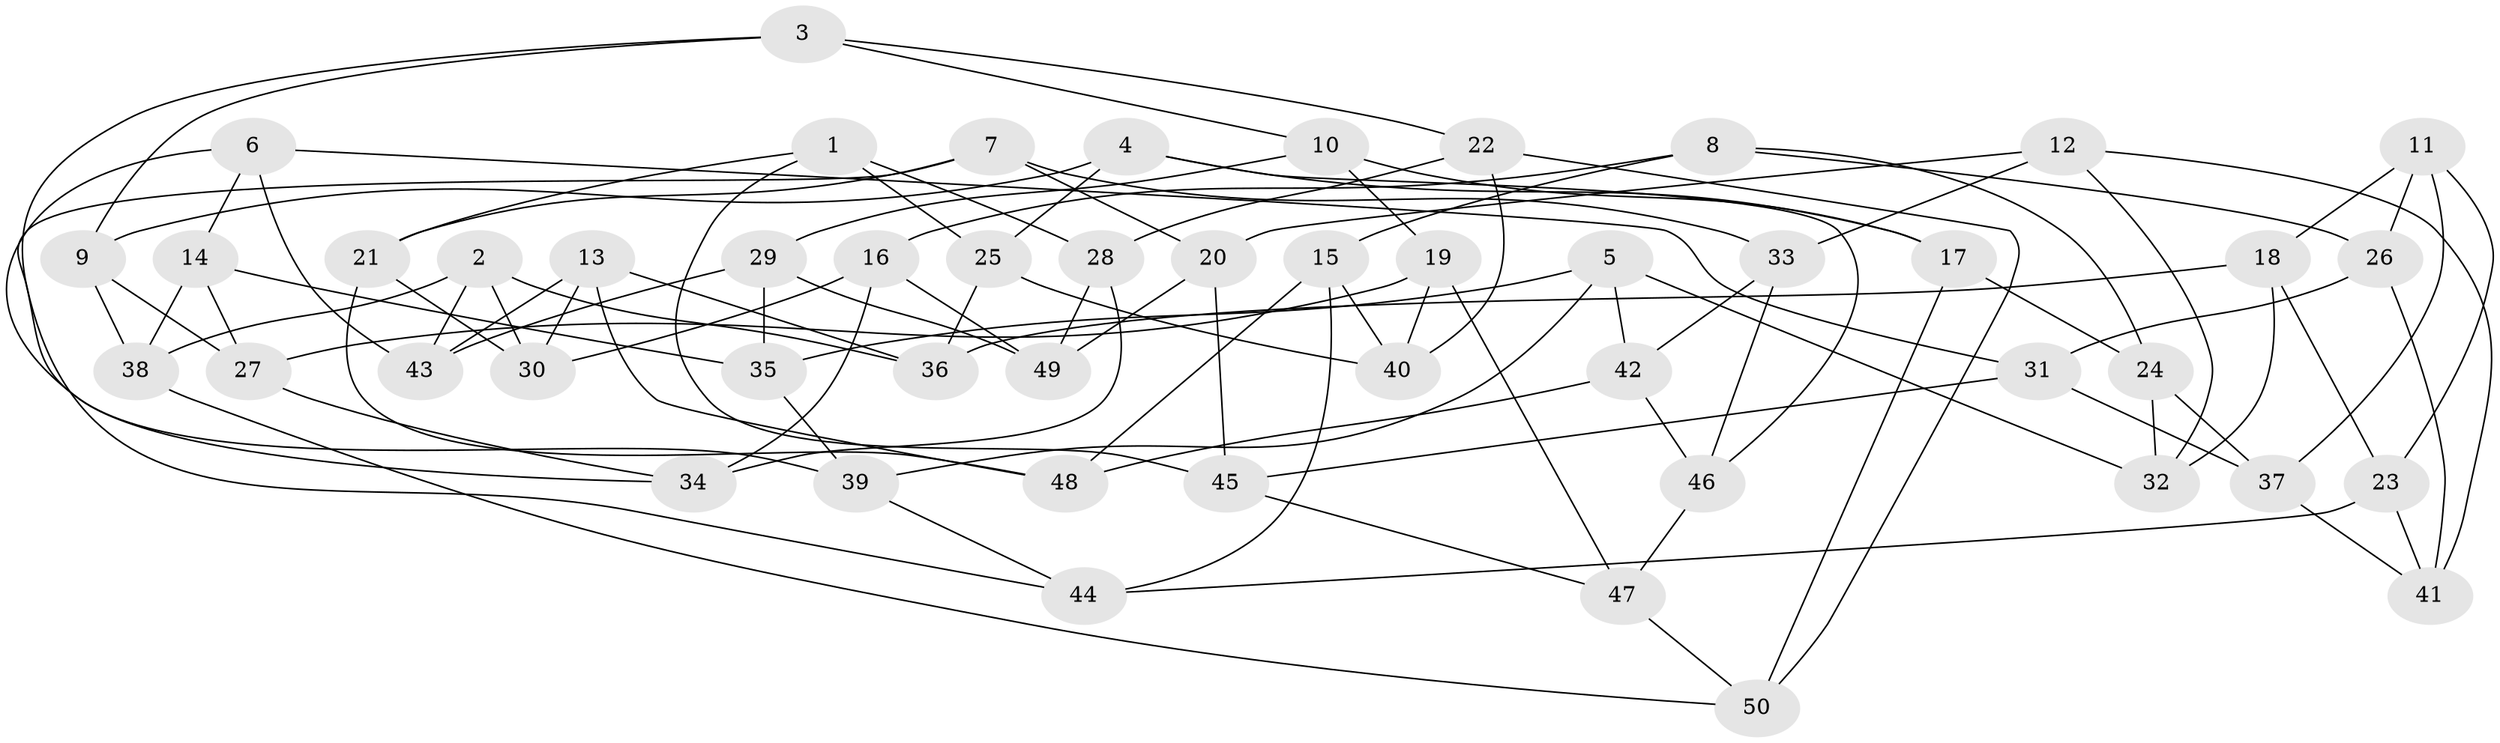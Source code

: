 // Generated by graph-tools (version 1.1) at 2025/50/03/09/25 03:50:48]
// undirected, 50 vertices, 100 edges
graph export_dot {
graph [start="1"]
  node [color=gray90,style=filled];
  1;
  2;
  3;
  4;
  5;
  6;
  7;
  8;
  9;
  10;
  11;
  12;
  13;
  14;
  15;
  16;
  17;
  18;
  19;
  20;
  21;
  22;
  23;
  24;
  25;
  26;
  27;
  28;
  29;
  30;
  31;
  32;
  33;
  34;
  35;
  36;
  37;
  38;
  39;
  40;
  41;
  42;
  43;
  44;
  45;
  46;
  47;
  48;
  49;
  50;
  1 -- 45;
  1 -- 21;
  1 -- 28;
  1 -- 25;
  2 -- 38;
  2 -- 43;
  2 -- 36;
  2 -- 30;
  3 -- 39;
  3 -- 22;
  3 -- 10;
  3 -- 9;
  4 -- 25;
  4 -- 17;
  4 -- 9;
  4 -- 46;
  5 -- 32;
  5 -- 42;
  5 -- 35;
  5 -- 39;
  6 -- 14;
  6 -- 43;
  6 -- 34;
  6 -- 31;
  7 -- 21;
  7 -- 33;
  7 -- 44;
  7 -- 20;
  8 -- 24;
  8 -- 15;
  8 -- 26;
  8 -- 16;
  9 -- 27;
  9 -- 38;
  10 -- 17;
  10 -- 19;
  10 -- 29;
  11 -- 26;
  11 -- 23;
  11 -- 18;
  11 -- 37;
  12 -- 32;
  12 -- 20;
  12 -- 33;
  12 -- 41;
  13 -- 43;
  13 -- 30;
  13 -- 36;
  13 -- 48;
  14 -- 27;
  14 -- 35;
  14 -- 38;
  15 -- 44;
  15 -- 48;
  15 -- 40;
  16 -- 30;
  16 -- 34;
  16 -- 49;
  17 -- 50;
  17 -- 24;
  18 -- 23;
  18 -- 32;
  18 -- 36;
  19 -- 47;
  19 -- 40;
  19 -- 27;
  20 -- 49;
  20 -- 45;
  21 -- 48;
  21 -- 30;
  22 -- 50;
  22 -- 40;
  22 -- 28;
  23 -- 44;
  23 -- 41;
  24 -- 37;
  24 -- 32;
  25 -- 40;
  25 -- 36;
  26 -- 31;
  26 -- 41;
  27 -- 34;
  28 -- 49;
  28 -- 34;
  29 -- 43;
  29 -- 49;
  29 -- 35;
  31 -- 37;
  31 -- 45;
  33 -- 42;
  33 -- 46;
  35 -- 39;
  37 -- 41;
  38 -- 50;
  39 -- 44;
  42 -- 48;
  42 -- 46;
  45 -- 47;
  46 -- 47;
  47 -- 50;
}
